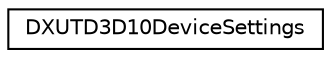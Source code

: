digraph G
{
  edge [fontname="Helvetica",fontsize="10",labelfontname="Helvetica",labelfontsize="10"];
  node [fontname="Helvetica",fontsize="10",shape=record];
  rankdir="LR";
  Node1 [label="DXUTD3D10DeviceSettings",height=0.2,width=0.4,color="black", fillcolor="white", style="filled",URL="$struct_d_x_u_t_d3_d10_device_settings.html"];
}
